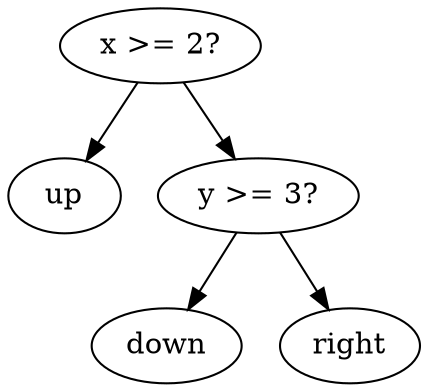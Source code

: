 digraph tree {
    "0x0" [label="x >= 2?"];
    "0x1" [label="up"];
    "0x2" [label="y >= 3?"];
    "0x3" [label="down"];
    "0x4" [label="right"];
    "0x0" -> "0x1";
    "0x0" -> "0x2";
    "0x2" -> "0x3";
    "0x2" -> "0x4";
}
